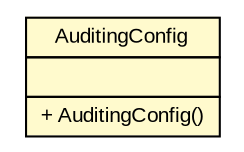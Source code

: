 #!/usr/local/bin/dot
#
# Class diagram 
# Generated by UMLGraph version R5_6 (http://www.umlgraph.org/)
#

digraph G {
	edge [fontname="arial",fontsize=10,labelfontname="arial",labelfontsize=10];
	node [fontname="arial",fontsize=10,shape=plaintext];
	nodesep=0.25;
	ranksep=0.5;
	// de.exb.platform.cloud.fileservice.config.AuditingConfig
	c166 [label=<<table title="de.exb.platform.cloud.fileservice.config.AuditingConfig" border="0" cellborder="1" cellspacing="0" cellpadding="2" port="p" bgcolor="lemonChiffon" href="./AuditingConfig.html">
		<tr><td><table border="0" cellspacing="0" cellpadding="1">
<tr><td align="center" balign="center"> AuditingConfig </td></tr>
		</table></td></tr>
		<tr><td><table border="0" cellspacing="0" cellpadding="1">
<tr><td align="left" balign="left">  </td></tr>
		</table></td></tr>
		<tr><td><table border="0" cellspacing="0" cellpadding="1">
<tr><td align="left" balign="left"> + AuditingConfig() </td></tr>
		</table></td></tr>
		</table>>, URL="./AuditingConfig.html", fontname="arial", fontcolor="black", fontsize=10.0];
}

